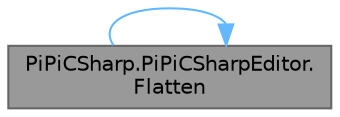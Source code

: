 digraph "PiPiCSharp.PiPiCSharpEditor.Flatten"
{
 // LATEX_PDF_SIZE
  bgcolor="transparent";
  edge [fontname=Helvetica,fontsize=10,labelfontname=Helvetica,labelfontsize=10];
  node [fontname=Helvetica,fontsize=10,shape=box,height=0.2,width=0.4];
  rankdir="RL";
  Node1 [id="Node000001",label="PiPiCSharp.PiPiCSharpEditor.\lFlatten",height=0.2,width=0.4,color="gray40", fillcolor="grey60", style="filled", fontcolor="black",tooltip="Flatten all field."];
  Node1 -> Node1 [id="edge1_Node000001_Node000001",dir="back",color="steelblue1",style="solid",tooltip=" "];
}

